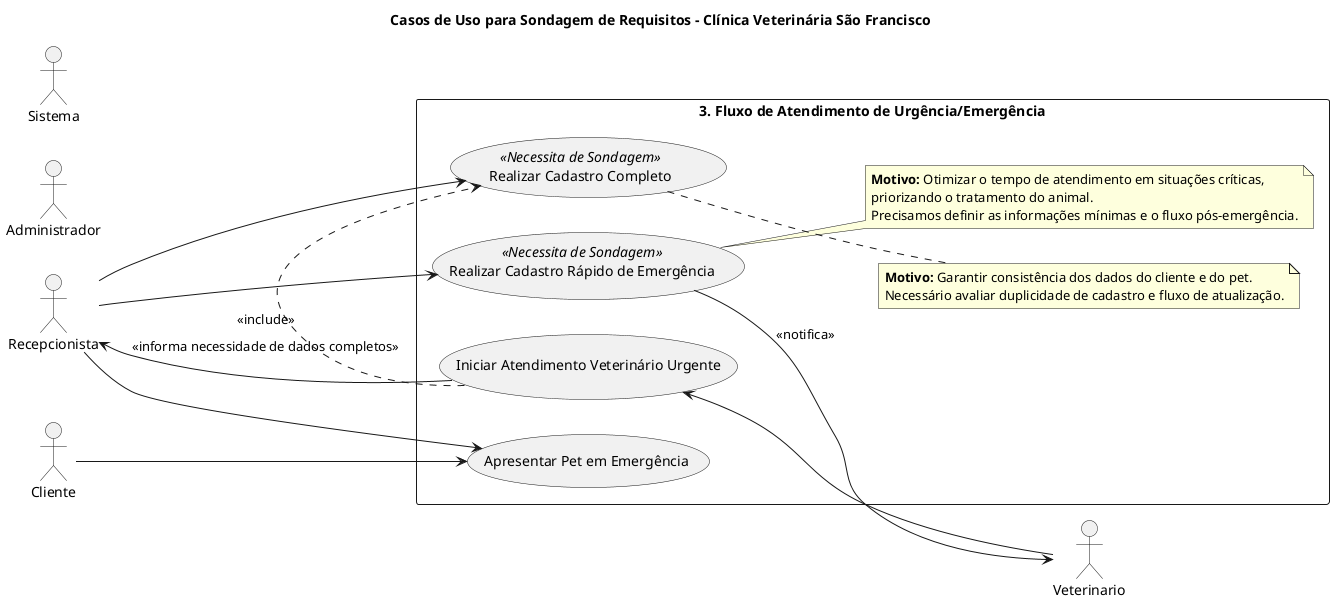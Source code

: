 @startuml
left to right direction
skinparam packageStyle rectangle

title Casos de Uso para Sondagem de Requisitos - Clínica Veterinária São Francisco

actor Cliente as cliente
actor Recepcionista as recepcionista
actor Veterinario as veterinario
actor Administrador as administrador
actor Sistema as sistema

package "3. Fluxo de Atendimento de Urgência/Emergência" {
  usecase "Apresentar Pet em Emergência" as UC3_1
  usecase "Realizar Cadastro Rápido de Emergência" as UC3_2 <<Necessita de Sondagem>>
  usecase "Iniciar Atendimento Veterinário Urgente" as UC3_3
  usecase "Realizar Cadastro Completo" as UC3_4 <<Necessita de Sondagem>>

  cliente --> UC3_1
  recepcionista --> UC3_1
  recepcionista --> UC3_2
  UC3_2 --> veterinario : <<notifica>>
  veterinario --> UC3_3
  UC3_3 --> recepcionista : <<informa necessidade de dados completos>>
  recepcionista --> UC3_4
  
  UC3_3 .> UC3_4 : <<include>>

  note right of UC3_2
    **Motivo:** Otimizar o tempo de atendimento em situações críticas,
    priorizando o tratamento do animal.
    Precisamos definir as informações mínimas e o fluxo pós-emergência.
  end note

  note right of UC3_4
    **Motivo:** Garantir consistência dos dados do cliente e do pet.
    Necessário avaliar duplicidade de cadastro e fluxo de atualização.
  end note
}
@enduml
